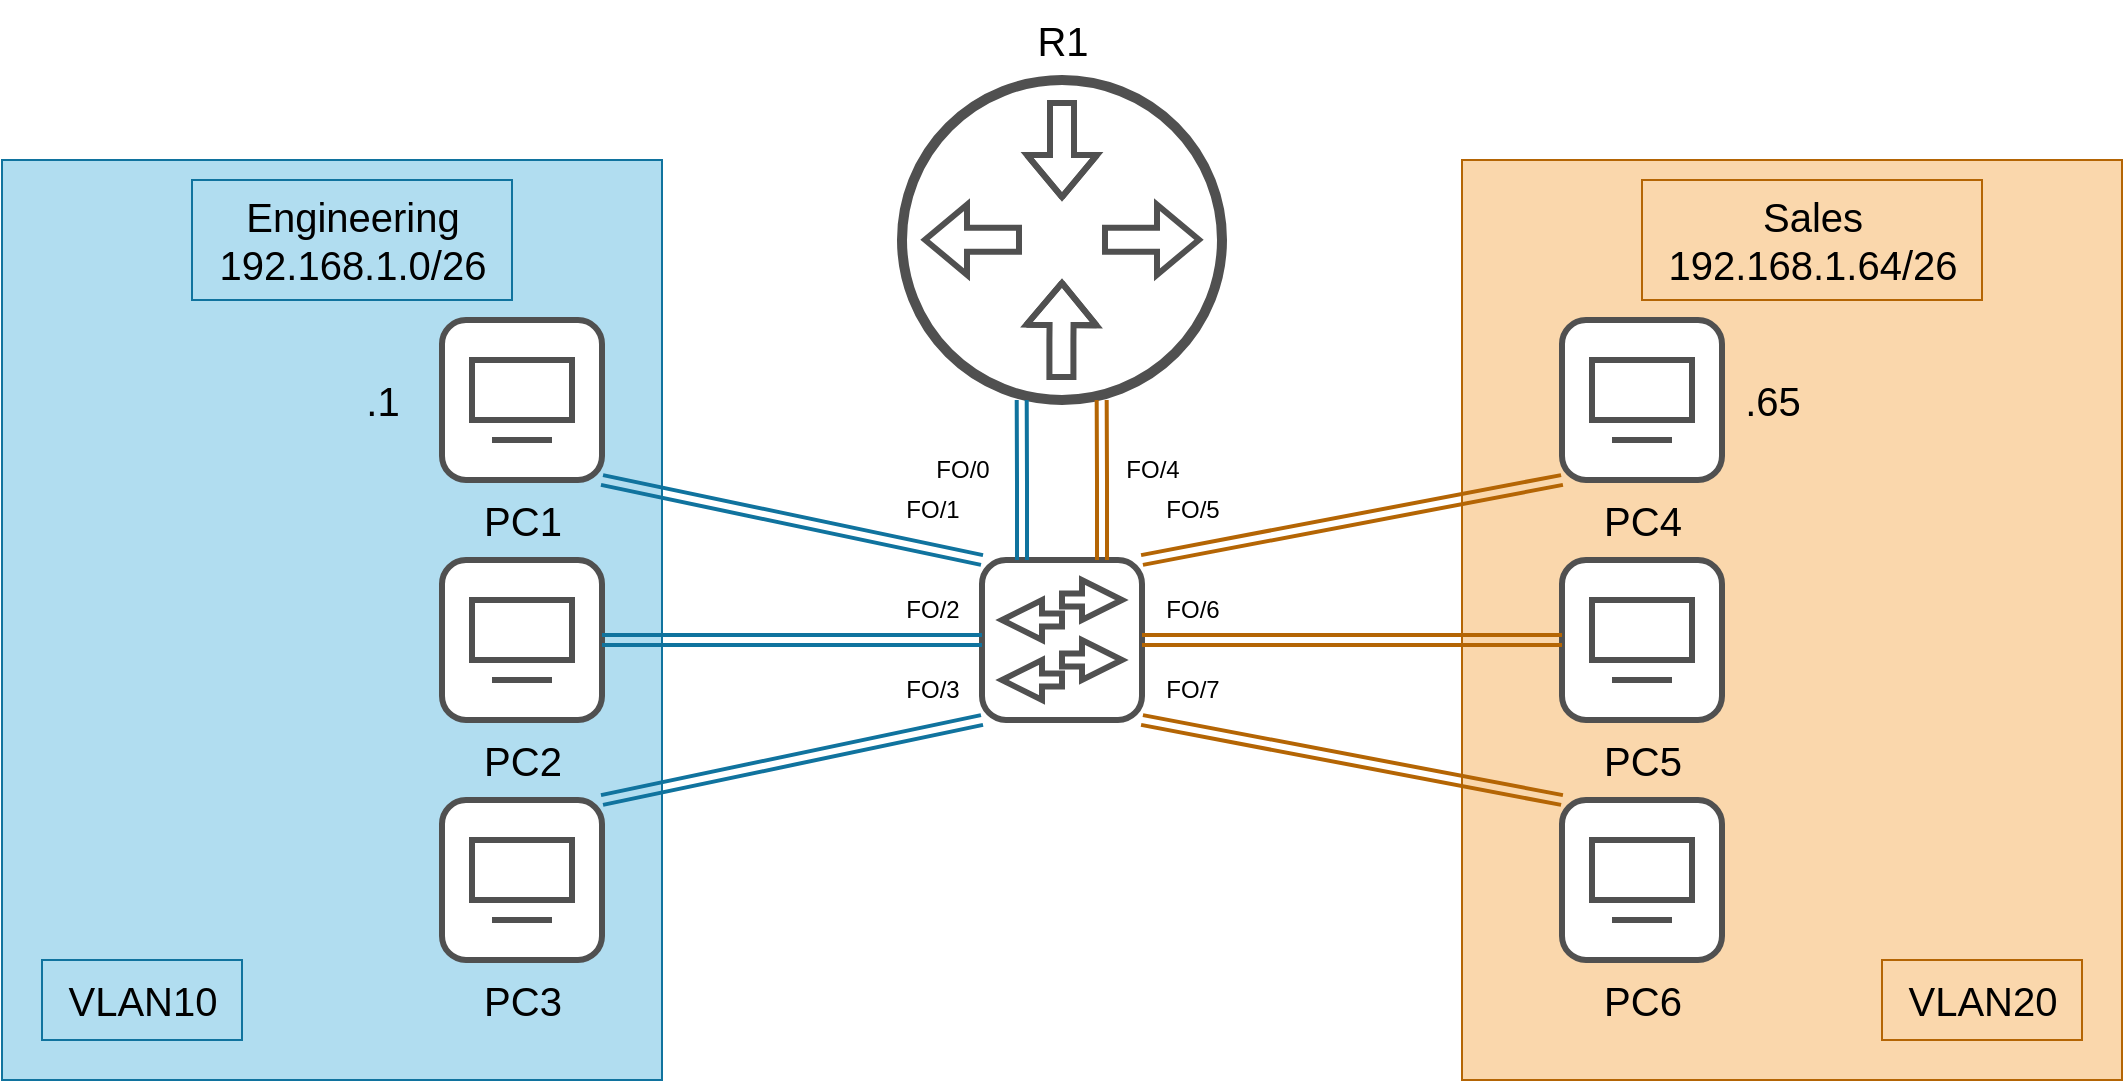 <mxfile version="20.2.7" type="device"><diagram id="uWJI8OZeEtC4kn6_1IK_" name="Page-1"><mxGraphModel dx="2035" dy="650" grid="1" gridSize="10" guides="1" tooltips="1" connect="1" arrows="1" fold="1" page="1" pageScale="1" pageWidth="850" pageHeight="1100" background="#ffffff" math="0" shadow="0"><root><mxCell id="0"/><mxCell id="1" parent="0"/><mxCell id="9WPAYWGFyWIBUpmEU8WL-1" value="" style="rounded=0;whiteSpace=wrap;html=1;fontSize=20;fillColor=#fad7ac;strokeColor=#b46504;" parent="1" vertex="1"><mxGeometry x="720" y="80" width="330" height="460" as="geometry"/></mxCell><mxCell id="9WPAYWGFyWIBUpmEU8WL-2" value="&lt;div&gt;Sales&lt;br&gt;&lt;/div&gt;&lt;div&gt;192.168.1.64/26&lt;br&gt;&lt;/div&gt;" style="text;html=1;align=center;verticalAlign=middle;resizable=0;points=[];autosize=1;strokeColor=#b46504;fillColor=#fad7ac;fontSize=20;" parent="1" vertex="1"><mxGeometry x="810" y="90" width="170" height="60" as="geometry"/></mxCell><mxCell id="9WPAYWGFyWIBUpmEU8WL-3" value="" style="rounded=0;whiteSpace=wrap;html=1;fontSize=20;fillColor=#b1ddf0;strokeColor=#10739e;" parent="1" vertex="1"><mxGeometry x="-10" y="80" width="330" height="460" as="geometry"/></mxCell><mxCell id="9WPAYWGFyWIBUpmEU8WL-4" value="" style="group" parent="1" vertex="1" connectable="0"><mxGeometry x="440" y="40" width="160" height="160" as="geometry"/></mxCell><mxCell id="9WPAYWGFyWIBUpmEU8WL-5" value="" style="ellipse;whiteSpace=wrap;html=1;aspect=fixed;fontSize=40;fontColor=#232F3E;strokeColor=#505050;strokeWidth=5;" parent="9WPAYWGFyWIBUpmEU8WL-4" vertex="1"><mxGeometry width="160" height="160" as="geometry"/></mxCell><mxCell id="9WPAYWGFyWIBUpmEU8WL-6" value="" style="shape=flexArrow;endArrow=classic;html=1;rounded=0;fontSize=40;fontColor=#232F3E;entryX=0.5;entryY=0.375;entryDx=0;entryDy=0;entryPerimeter=0;strokeColor=#505050;strokeWidth=3;" parent="9WPAYWGFyWIBUpmEU8WL-4" target="9WPAYWGFyWIBUpmEU8WL-5" edge="1"><mxGeometry width="50" height="50" relative="1" as="geometry"><mxPoint x="80" y="10" as="sourcePoint"/><mxPoint x="80" y="-50.333" as="targetPoint"/><Array as="points"><mxPoint x="80" y="30"/></Array></mxGeometry></mxCell><mxCell id="9WPAYWGFyWIBUpmEU8WL-7" value="" style="shape=flexArrow;endArrow=classic;html=1;rounded=0;fontSize=40;fontColor=#232F3E;strokeColor=#505050;strokeWidth=3;" parent="9WPAYWGFyWIBUpmEU8WL-4" edge="1"><mxGeometry width="50" height="50" relative="1" as="geometry"><mxPoint x="79.71" y="150" as="sourcePoint"/><mxPoint x="80" y="100" as="targetPoint"/><Array as="points"><mxPoint x="79.71" y="130"/></Array></mxGeometry></mxCell><mxCell id="9WPAYWGFyWIBUpmEU8WL-8" value="" style="shape=flexArrow;endArrow=classic;html=1;rounded=0;fontSize=40;fontColor=#232F3E;strokeColor=#505050;strokeWidth=3;" parent="9WPAYWGFyWIBUpmEU8WL-4" edge="1"><mxGeometry width="50" height="50" relative="1" as="geometry"><mxPoint x="100" y="79.86" as="sourcePoint"/><mxPoint x="150" y="79.86" as="targetPoint"/></mxGeometry></mxCell><mxCell id="9WPAYWGFyWIBUpmEU8WL-9" value="" style="shape=flexArrow;endArrow=classic;html=1;rounded=0;fontSize=40;fontColor=#232F3E;strokeColor=#505050;strokeWidth=3;" parent="9WPAYWGFyWIBUpmEU8WL-4" edge="1"><mxGeometry width="50" height="50" relative="1" as="geometry"><mxPoint x="60" y="79.86" as="sourcePoint"/><mxPoint x="10" y="79.86" as="targetPoint"/></mxGeometry></mxCell><mxCell id="9WPAYWGFyWIBUpmEU8WL-10" value="" style="group" parent="1" vertex="1" connectable="0"><mxGeometry x="480" y="280" width="80" height="80" as="geometry"/></mxCell><mxCell id="9WPAYWGFyWIBUpmEU8WL-11" value="" style="rounded=1;whiteSpace=wrap;html=1;strokeWidth=3;strokeColor=#505050;" parent="9WPAYWGFyWIBUpmEU8WL-10" vertex="1"><mxGeometry width="80" height="80" as="geometry"/></mxCell><mxCell id="9WPAYWGFyWIBUpmEU8WL-12" value="" style="html=1;shadow=0;dashed=0;align=center;verticalAlign=middle;shape=mxgraph.arrows2.arrow;dy=0.67;dx=20;notch=0;rounded=1;strokeColor=#505050;strokeWidth=3;" parent="9WPAYWGFyWIBUpmEU8WL-10" vertex="1"><mxGeometry x="40" y="10" width="30" height="20" as="geometry"/></mxCell><mxCell id="9WPAYWGFyWIBUpmEU8WL-13" value="" style="html=1;shadow=0;dashed=0;align=center;verticalAlign=middle;shape=mxgraph.arrows2.arrow;dy=0.67;dx=20;notch=0;rounded=1;strokeColor=#505050;strokeWidth=3;flipV=0;flipH=1;" parent="9WPAYWGFyWIBUpmEU8WL-10" vertex="1"><mxGeometry x="10" y="20" width="30" height="20" as="geometry"/></mxCell><mxCell id="9WPAYWGFyWIBUpmEU8WL-14" value="" style="html=1;shadow=0;dashed=0;align=center;verticalAlign=middle;shape=mxgraph.arrows2.arrow;dy=0.67;dx=20;notch=0;rounded=1;strokeColor=#505050;strokeWidth=3;" parent="9WPAYWGFyWIBUpmEU8WL-10" vertex="1"><mxGeometry x="40" y="40" width="30" height="20" as="geometry"/></mxCell><mxCell id="9WPAYWGFyWIBUpmEU8WL-15" value="" style="html=1;shadow=0;dashed=0;align=center;verticalAlign=middle;shape=mxgraph.arrows2.arrow;dy=0.67;dx=20;notch=0;rounded=1;strokeColor=#505050;strokeWidth=3;flipH=1;" parent="9WPAYWGFyWIBUpmEU8WL-10" vertex="1"><mxGeometry x="10" y="50" width="30" height="20" as="geometry"/></mxCell><mxCell id="9WPAYWGFyWIBUpmEU8WL-17" value="" style="group" parent="1" vertex="1" connectable="0"><mxGeometry x="210" y="160" width="80" height="80" as="geometry"/></mxCell><mxCell id="9WPAYWGFyWIBUpmEU8WL-18" value="" style="rounded=1;whiteSpace=wrap;html=1;strokeWidth=3;strokeColor=#505050;" parent="9WPAYWGFyWIBUpmEU8WL-17" vertex="1"><mxGeometry width="80" height="80" as="geometry"/></mxCell><mxCell id="9WPAYWGFyWIBUpmEU8WL-19" value="" style="rounded=0;whiteSpace=wrap;html=1;strokeColor=#505050;strokeWidth=3;" parent="9WPAYWGFyWIBUpmEU8WL-17" vertex="1"><mxGeometry x="15" y="20" width="50" height="30" as="geometry"/></mxCell><mxCell id="9WPAYWGFyWIBUpmEU8WL-20" value="" style="endArrow=none;html=1;rounded=0;strokeWidth=3;strokeColor=#505050;" parent="9WPAYWGFyWIBUpmEU8WL-17" edge="1"><mxGeometry width="50" height="50" relative="1" as="geometry"><mxPoint x="25" y="60" as="sourcePoint"/><mxPoint x="55" y="60" as="targetPoint"/></mxGeometry></mxCell><mxCell id="9WPAYWGFyWIBUpmEU8WL-21" value="&lt;font style=&quot;font-size: 20px;&quot;&gt;R1&lt;/font&gt;" style="text;html=1;align=center;verticalAlign=middle;resizable=0;points=[];autosize=1;strokeColor=none;fillColor=none;" parent="1" vertex="1"><mxGeometry x="495" width="50" height="40" as="geometry"/></mxCell><mxCell id="9WPAYWGFyWIBUpmEU8WL-22" value="" style="group" parent="1" vertex="1" connectable="0"><mxGeometry x="210" y="280" width="80" height="80" as="geometry"/></mxCell><mxCell id="9WPAYWGFyWIBUpmEU8WL-23" value="" style="rounded=1;whiteSpace=wrap;html=1;strokeWidth=3;strokeColor=#505050;" parent="9WPAYWGFyWIBUpmEU8WL-22" vertex="1"><mxGeometry width="80" height="80" as="geometry"/></mxCell><mxCell id="9WPAYWGFyWIBUpmEU8WL-24" value="" style="rounded=0;whiteSpace=wrap;html=1;strokeColor=#505050;strokeWidth=3;" parent="9WPAYWGFyWIBUpmEU8WL-22" vertex="1"><mxGeometry x="15" y="20" width="50" height="30" as="geometry"/></mxCell><mxCell id="9WPAYWGFyWIBUpmEU8WL-25" value="" style="endArrow=none;html=1;rounded=0;strokeWidth=3;strokeColor=#505050;" parent="9WPAYWGFyWIBUpmEU8WL-22" edge="1"><mxGeometry width="50" height="50" relative="1" as="geometry"><mxPoint x="25" y="60" as="sourcePoint"/><mxPoint x="55" y="60" as="targetPoint"/></mxGeometry></mxCell><mxCell id="9WPAYWGFyWIBUpmEU8WL-26" style="edgeStyle=none;shape=link;rounded=0;orthogonalLoop=1;jettySize=auto;html=1;exitX=1;exitY=0.5;exitDx=0;exitDy=0;entryX=0;entryY=0.5;entryDx=0;entryDy=0;fontSize=20;fillColor=#b1ddf0;strokeColor=#10739e;strokeWidth=2;" parent="1" source="9WPAYWGFyWIBUpmEU8WL-23" target="9WPAYWGFyWIBUpmEU8WL-11" edge="1"><mxGeometry relative="1" as="geometry"/></mxCell><mxCell id="9WPAYWGFyWIBUpmEU8WL-27" value="" style="group" parent="1" vertex="1" connectable="0"><mxGeometry x="210" y="400" width="80" height="80" as="geometry"/></mxCell><mxCell id="9WPAYWGFyWIBUpmEU8WL-28" value="" style="rounded=1;whiteSpace=wrap;html=1;strokeWidth=3;strokeColor=#505050;" parent="9WPAYWGFyWIBUpmEU8WL-27" vertex="1"><mxGeometry width="80" height="80" as="geometry"/></mxCell><mxCell id="9WPAYWGFyWIBUpmEU8WL-29" value="" style="rounded=0;whiteSpace=wrap;html=1;strokeColor=#505050;strokeWidth=3;" parent="9WPAYWGFyWIBUpmEU8WL-27" vertex="1"><mxGeometry x="15" y="20" width="50" height="30" as="geometry"/></mxCell><mxCell id="9WPAYWGFyWIBUpmEU8WL-30" value="" style="endArrow=none;html=1;rounded=0;strokeWidth=3;strokeColor=#505050;" parent="9WPAYWGFyWIBUpmEU8WL-27" edge="1"><mxGeometry width="50" height="50" relative="1" as="geometry"><mxPoint x="25" y="60" as="sourcePoint"/><mxPoint x="55" y="60" as="targetPoint"/></mxGeometry></mxCell><mxCell id="9WPAYWGFyWIBUpmEU8WL-31" style="edgeStyle=none;shape=link;rounded=0;orthogonalLoop=1;jettySize=auto;html=1;exitX=1;exitY=0;exitDx=0;exitDy=0;entryX=0;entryY=1;entryDx=0;entryDy=0;fontSize=20;fillColor=#b1ddf0;strokeColor=#10739e;strokeWidth=2;" parent="1" source="9WPAYWGFyWIBUpmEU8WL-28" target="9WPAYWGFyWIBUpmEU8WL-11" edge="1"><mxGeometry relative="1" as="geometry"/></mxCell><mxCell id="9WPAYWGFyWIBUpmEU8WL-32" style="edgeStyle=none;shape=link;rounded=0;orthogonalLoop=1;jettySize=auto;html=1;exitX=1;exitY=1;exitDx=0;exitDy=0;entryX=0;entryY=0;entryDx=0;entryDy=0;fontSize=20;fillColor=#b1ddf0;strokeColor=#10739e;strokeWidth=2;" parent="1" source="9WPAYWGFyWIBUpmEU8WL-18" target="9WPAYWGFyWIBUpmEU8WL-11" edge="1"><mxGeometry relative="1" as="geometry"/></mxCell><mxCell id="9WPAYWGFyWIBUpmEU8WL-33" value="" style="group" parent="1" vertex="1" connectable="0"><mxGeometry x="770" y="160" width="80" height="80" as="geometry"/></mxCell><mxCell id="9WPAYWGFyWIBUpmEU8WL-34" value="" style="rounded=1;whiteSpace=wrap;html=1;strokeWidth=3;strokeColor=#505050;" parent="9WPAYWGFyWIBUpmEU8WL-33" vertex="1"><mxGeometry width="80" height="80" as="geometry"/></mxCell><mxCell id="9WPAYWGFyWIBUpmEU8WL-35" value="" style="rounded=0;whiteSpace=wrap;html=1;strokeColor=#505050;strokeWidth=3;" parent="9WPAYWGFyWIBUpmEU8WL-33" vertex="1"><mxGeometry x="15" y="20" width="50" height="30" as="geometry"/></mxCell><mxCell id="9WPAYWGFyWIBUpmEU8WL-36" value="" style="endArrow=none;html=1;rounded=0;strokeWidth=3;strokeColor=#505050;" parent="9WPAYWGFyWIBUpmEU8WL-33" edge="1"><mxGeometry width="50" height="50" relative="1" as="geometry"><mxPoint x="25" y="60" as="sourcePoint"/><mxPoint x="55" y="60" as="targetPoint"/></mxGeometry></mxCell><mxCell id="9WPAYWGFyWIBUpmEU8WL-37" value="" style="group" parent="1" vertex="1" connectable="0"><mxGeometry x="770" y="280" width="80" height="80" as="geometry"/></mxCell><mxCell id="9WPAYWGFyWIBUpmEU8WL-38" value="" style="rounded=1;whiteSpace=wrap;html=1;strokeWidth=3;strokeColor=#505050;" parent="9WPAYWGFyWIBUpmEU8WL-37" vertex="1"><mxGeometry width="80" height="80" as="geometry"/></mxCell><mxCell id="9WPAYWGFyWIBUpmEU8WL-39" value="" style="rounded=0;whiteSpace=wrap;html=1;strokeColor=#505050;strokeWidth=3;" parent="9WPAYWGFyWIBUpmEU8WL-37" vertex="1"><mxGeometry x="15" y="20" width="50" height="30" as="geometry"/></mxCell><mxCell id="9WPAYWGFyWIBUpmEU8WL-40" value="" style="endArrow=none;html=1;rounded=0;strokeWidth=3;strokeColor=#505050;" parent="9WPAYWGFyWIBUpmEU8WL-37" edge="1"><mxGeometry width="50" height="50" relative="1" as="geometry"><mxPoint x="25" y="60" as="sourcePoint"/><mxPoint x="55" y="60" as="targetPoint"/></mxGeometry></mxCell><mxCell id="9WPAYWGFyWIBUpmEU8WL-41" value="" style="group" parent="1" vertex="1" connectable="0"><mxGeometry x="770" y="400" width="80" height="80" as="geometry"/></mxCell><mxCell id="9WPAYWGFyWIBUpmEU8WL-42" value="" style="rounded=1;whiteSpace=wrap;html=1;strokeWidth=3;strokeColor=#505050;" parent="9WPAYWGFyWIBUpmEU8WL-41" vertex="1"><mxGeometry width="80" height="80" as="geometry"/></mxCell><mxCell id="9WPAYWGFyWIBUpmEU8WL-43" value="" style="rounded=0;whiteSpace=wrap;html=1;strokeColor=#505050;strokeWidth=3;" parent="9WPAYWGFyWIBUpmEU8WL-41" vertex="1"><mxGeometry x="15" y="20" width="50" height="30" as="geometry"/></mxCell><mxCell id="9WPAYWGFyWIBUpmEU8WL-44" value="" style="endArrow=none;html=1;rounded=0;strokeWidth=3;strokeColor=#505050;" parent="9WPAYWGFyWIBUpmEU8WL-41" edge="1"><mxGeometry width="50" height="50" relative="1" as="geometry"><mxPoint x="25" y="60" as="sourcePoint"/><mxPoint x="55" y="60" as="targetPoint"/></mxGeometry></mxCell><mxCell id="9WPAYWGFyWIBUpmEU8WL-45" style="edgeStyle=none;shape=link;rounded=0;orthogonalLoop=1;jettySize=auto;html=1;exitX=0;exitY=1;exitDx=0;exitDy=0;entryX=1;entryY=0;entryDx=0;entryDy=0;fontSize=20;fillColor=#fad7ac;strokeColor=#b46504;strokeWidth=2;" parent="1" source="9WPAYWGFyWIBUpmEU8WL-34" target="9WPAYWGFyWIBUpmEU8WL-11" edge="1"><mxGeometry relative="1" as="geometry"/></mxCell><mxCell id="9WPAYWGFyWIBUpmEU8WL-46" style="edgeStyle=none;shape=link;rounded=0;orthogonalLoop=1;jettySize=auto;html=1;exitX=0;exitY=0.5;exitDx=0;exitDy=0;entryX=1;entryY=0.5;entryDx=0;entryDy=0;fontSize=20;fillColor=#fad7ac;strokeColor=#b46504;strokeWidth=2;" parent="1" source="9WPAYWGFyWIBUpmEU8WL-38" target="9WPAYWGFyWIBUpmEU8WL-11" edge="1"><mxGeometry relative="1" as="geometry"/></mxCell><mxCell id="9WPAYWGFyWIBUpmEU8WL-47" style="edgeStyle=none;shape=link;rounded=0;orthogonalLoop=1;jettySize=auto;html=1;exitX=0;exitY=0;exitDx=0;exitDy=0;entryX=1;entryY=1;entryDx=0;entryDy=0;fontSize=20;strokeWidth=2;fillColor=#fad7ac;strokeColor=#b46504;" parent="1" source="9WPAYWGFyWIBUpmEU8WL-42" target="9WPAYWGFyWIBUpmEU8WL-11" edge="1"><mxGeometry relative="1" as="geometry"/></mxCell><mxCell id="9WPAYWGFyWIBUpmEU8WL-48" value="&lt;div&gt;Engineering&lt;/div&gt;&lt;div&gt;192.168.1.0/26&lt;br&gt;&lt;/div&gt;" style="text;html=1;align=center;verticalAlign=middle;resizable=0;points=[];autosize=1;strokeColor=#10739e;fillColor=#b1ddf0;fontSize=20;" parent="1" vertex="1"><mxGeometry x="85" y="90" width="160" height="60" as="geometry"/></mxCell><mxCell id="9WPAYWGFyWIBUpmEU8WL-49" value=".1" style="text;html=1;align=center;verticalAlign=middle;resizable=0;points=[];autosize=1;strokeColor=none;fillColor=none;fontSize=20;" parent="1" vertex="1"><mxGeometry x="160" y="180" width="40" height="40" as="geometry"/></mxCell><mxCell id="9WPAYWGFyWIBUpmEU8WL-50" value="PC1" style="text;html=1;align=center;verticalAlign=middle;resizable=0;points=[];autosize=1;strokeColor=none;fillColor=none;fontSize=20;" parent="1" vertex="1"><mxGeometry x="220" y="240" width="60" height="40" as="geometry"/></mxCell><mxCell id="9WPAYWGFyWIBUpmEU8WL-51" value="PC2" style="text;html=1;align=center;verticalAlign=middle;resizable=0;points=[];autosize=1;strokeColor=none;fillColor=none;fontSize=20;" parent="1" vertex="1"><mxGeometry x="220" y="360" width="60" height="40" as="geometry"/></mxCell><mxCell id="9WPAYWGFyWIBUpmEU8WL-52" value="PC3" style="text;html=1;align=center;verticalAlign=middle;resizable=0;points=[];autosize=1;strokeColor=none;fillColor=none;fontSize=20;" parent="1" vertex="1"><mxGeometry x="220" y="480" width="60" height="40" as="geometry"/></mxCell><mxCell id="9WPAYWGFyWIBUpmEU8WL-53" value="PC4" style="text;html=1;align=center;verticalAlign=middle;resizable=0;points=[];autosize=1;strokeColor=none;fillColor=none;fontSize=20;" parent="1" vertex="1"><mxGeometry x="780" y="240" width="60" height="40" as="geometry"/></mxCell><mxCell id="9WPAYWGFyWIBUpmEU8WL-54" value="PC5" style="text;html=1;align=center;verticalAlign=middle;resizable=0;points=[];autosize=1;strokeColor=none;fillColor=none;fontSize=20;" parent="1" vertex="1"><mxGeometry x="780" y="360" width="60" height="40" as="geometry"/></mxCell><mxCell id="9WPAYWGFyWIBUpmEU8WL-55" value="PC6" style="text;html=1;align=center;verticalAlign=middle;resizable=0;points=[];autosize=1;strokeColor=none;fillColor=none;fontSize=20;" parent="1" vertex="1"><mxGeometry x="780" y="480" width="60" height="40" as="geometry"/></mxCell><mxCell id="9WPAYWGFyWIBUpmEU8WL-56" value=".65" style="text;html=1;align=center;verticalAlign=middle;resizable=0;points=[];autosize=1;strokeColor=none;fillColor=none;fontSize=20;" parent="1" vertex="1"><mxGeometry x="850" y="180" width="50" height="40" as="geometry"/></mxCell><mxCell id="9WPAYWGFyWIBUpmEU8WL-57" value="VLAN10" style="text;html=1;align=center;verticalAlign=middle;resizable=0;points=[];autosize=1;fontSize=20;fillColor=#b1ddf0;strokeColor=#10739e;" parent="1" vertex="1"><mxGeometry x="10" y="480" width="100" height="40" as="geometry"/></mxCell><mxCell id="9WPAYWGFyWIBUpmEU8WL-58" value="VLAN20" style="text;html=1;align=center;verticalAlign=middle;resizable=0;points=[];autosize=1;strokeColor=#b46504;fillColor=#fad7ac;fontSize=20;" parent="1" vertex="1"><mxGeometry x="930" y="480" width="100" height="40" as="geometry"/></mxCell><mxCell id="9WPAYWGFyWIBUpmEU8WL-60" value="FO/1" style="text;html=1;align=center;verticalAlign=middle;resizable=0;points=[];autosize=1;strokeColor=none;fillColor=none;" parent="1" vertex="1"><mxGeometry x="430" y="240" width="50" height="30" as="geometry"/></mxCell><mxCell id="9WPAYWGFyWIBUpmEU8WL-61" value="FO/2" style="text;html=1;align=center;verticalAlign=middle;resizable=0;points=[];autosize=1;strokeColor=none;fillColor=none;" parent="1" vertex="1"><mxGeometry x="430" y="290" width="50" height="30" as="geometry"/></mxCell><mxCell id="9WPAYWGFyWIBUpmEU8WL-62" value="FO/3" style="text;html=1;align=center;verticalAlign=middle;resizable=0;points=[];autosize=1;strokeColor=none;fillColor=none;" parent="1" vertex="1"><mxGeometry x="430" y="330" width="50" height="30" as="geometry"/></mxCell><mxCell id="9WPAYWGFyWIBUpmEU8WL-64" value="FO/5" style="text;html=1;align=center;verticalAlign=middle;resizable=0;points=[];autosize=1;strokeColor=none;fillColor=none;" parent="1" vertex="1"><mxGeometry x="560" y="240" width="50" height="30" as="geometry"/></mxCell><mxCell id="9WPAYWGFyWIBUpmEU8WL-65" value="FO/6" style="text;html=1;align=center;verticalAlign=middle;resizable=0;points=[];autosize=1;strokeColor=none;fillColor=none;" parent="1" vertex="1"><mxGeometry x="560" y="290" width="50" height="30" as="geometry"/></mxCell><mxCell id="9WPAYWGFyWIBUpmEU8WL-66" value="FO/7" style="text;html=1;align=center;verticalAlign=middle;resizable=0;points=[];autosize=1;strokeColor=none;fillColor=none;" parent="1" vertex="1"><mxGeometry x="560" y="330" width="50" height="30" as="geometry"/></mxCell><mxCell id="4Uw9Er24P8-1Su_KXcLN-1" style="edgeStyle=orthogonalEdgeStyle;rounded=0;orthogonalLoop=1;jettySize=auto;html=1;exitX=0.25;exitY=0;exitDx=0;exitDy=0;shape=link;fillColor=#b1ddf0;strokeColor=#10739e;strokeWidth=2;" edge="1" parent="1" source="9WPAYWGFyWIBUpmEU8WL-11"><mxGeometry relative="1" as="geometry"><mxPoint x="499.857" y="200" as="targetPoint"/></mxGeometry></mxCell><mxCell id="4Uw9Er24P8-1Su_KXcLN-2" style="edgeStyle=orthogonalEdgeStyle;shape=link;rounded=0;orthogonalLoop=1;jettySize=auto;html=1;exitX=0.75;exitY=0;exitDx=0;exitDy=0;entryX=0.624;entryY=1;entryDx=0;entryDy=0;entryPerimeter=0;strokeWidth=2;fillColor=#fad7ac;strokeColor=#b46504;" edge="1" parent="1" source="9WPAYWGFyWIBUpmEU8WL-11" target="9WPAYWGFyWIBUpmEU8WL-5"><mxGeometry relative="1" as="geometry"/></mxCell><mxCell id="4Uw9Er24P8-1Su_KXcLN-3" value="FO/0" style="text;html=1;align=center;verticalAlign=middle;resizable=0;points=[];autosize=1;strokeColor=none;fillColor=none;" vertex="1" parent="1"><mxGeometry x="445" y="220" width="50" height="30" as="geometry"/></mxCell><mxCell id="4Uw9Er24P8-1Su_KXcLN-4" value="FO/4" style="text;html=1;align=center;verticalAlign=middle;resizable=0;points=[];autosize=1;strokeColor=none;fillColor=none;" vertex="1" parent="1"><mxGeometry x="540" y="220" width="50" height="30" as="geometry"/></mxCell></root></mxGraphModel></diagram></mxfile>